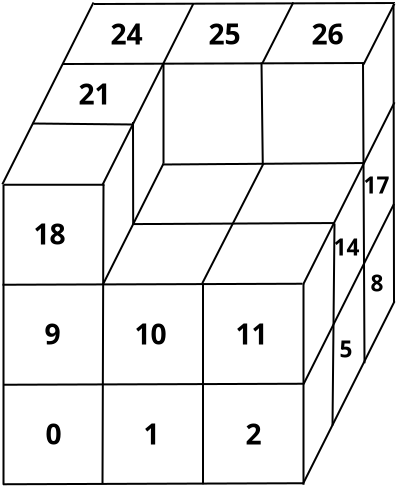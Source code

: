 <?xml version="1.0" encoding="UTF-8"?>
<dia:diagram xmlns:dia="http://www.lysator.liu.se/~alla/dia/">
  <dia:layer name="Background" visible="true" active="true">
    <dia:object type="Standard - Line" version="0" id="O0">
      <dia:attribute name="obj_pos">
        <dia:point val="15,20"/>
      </dia:attribute>
      <dia:attribute name="obj_bb">
        <dia:rectangle val="14.95,19.9;30.05,20.05"/>
      </dia:attribute>
      <dia:attribute name="conn_endpoints">
        <dia:point val="15,20"/>
        <dia:point val="30,19.95"/>
      </dia:attribute>
      <dia:attribute name="numcp">
        <dia:int val="1"/>
      </dia:attribute>
    </dia:object>
    <dia:object type="Standard - Line" version="0" id="O1">
      <dia:attribute name="obj_pos">
        <dia:point val="14.95,15.0"/>
      </dia:attribute>
      <dia:attribute name="obj_bb">
        <dia:rectangle val="14.9,14.9;30.0,15.05"/>
      </dia:attribute>
      <dia:attribute name="conn_endpoints">
        <dia:point val="14.95,15.0"/>
        <dia:point val="29.95,14.95"/>
      </dia:attribute>
      <dia:attribute name="numcp">
        <dia:int val="1"/>
      </dia:attribute>
    </dia:object>
    <dia:object type="Standard - Line" version="0" id="O2">
      <dia:attribute name="obj_pos">
        <dia:point val="14.975,24.975"/>
      </dia:attribute>
      <dia:attribute name="obj_bb">
        <dia:rectangle val="14.925,24.875;30.025,25.025"/>
      </dia:attribute>
      <dia:attribute name="conn_endpoints">
        <dia:point val="14.975,24.975"/>
        <dia:point val="29.975,24.925"/>
      </dia:attribute>
      <dia:attribute name="numcp">
        <dia:int val="1"/>
      </dia:attribute>
    </dia:object>
    <dia:object type="Standard - Line" version="0" id="O3">
      <dia:attribute name="obj_pos">
        <dia:point val="15,10"/>
      </dia:attribute>
      <dia:attribute name="obj_bb">
        <dia:rectangle val="14.95,9.95;15.05,25.05"/>
      </dia:attribute>
      <dia:attribute name="conn_endpoints">
        <dia:point val="15,10"/>
        <dia:point val="15,25"/>
      </dia:attribute>
      <dia:attribute name="numcp">
        <dia:int val="1"/>
      </dia:attribute>
    </dia:object>
    <dia:object type="Standard - Line" version="0" id="O4">
      <dia:attribute name="obj_pos">
        <dia:point val="20,10"/>
      </dia:attribute>
      <dia:attribute name="obj_bb">
        <dia:rectangle val="19.9,9.95;20.05,25.0"/>
      </dia:attribute>
      <dia:attribute name="conn_endpoints">
        <dia:point val="20,10"/>
        <dia:point val="19.95,24.95"/>
      </dia:attribute>
      <dia:attribute name="numcp">
        <dia:int val="1"/>
      </dia:attribute>
    </dia:object>
    <dia:object type="Standard - Line" version="0" id="O5">
      <dia:attribute name="obj_pos">
        <dia:point val="15,10"/>
      </dia:attribute>
      <dia:attribute name="obj_bb">
        <dia:rectangle val="14.95,9.95;20.1,10.05"/>
      </dia:attribute>
      <dia:attribute name="conn_endpoints">
        <dia:point val="15,10"/>
        <dia:point val="20.05,10"/>
      </dia:attribute>
      <dia:attribute name="numcp">
        <dia:int val="1"/>
      </dia:attribute>
    </dia:object>
    <dia:object type="Standard - Line" version="0" id="O6">
      <dia:attribute name="obj_pos">
        <dia:point val="30,14.95"/>
      </dia:attribute>
      <dia:attribute name="obj_bb">
        <dia:rectangle val="29.95,14.9;30.05,25.05"/>
      </dia:attribute>
      <dia:attribute name="conn_endpoints">
        <dia:point val="30,14.95"/>
        <dia:point val="30,25"/>
      </dia:attribute>
      <dia:attribute name="numcp">
        <dia:int val="1"/>
      </dia:attribute>
    </dia:object>
    <dia:object type="Standard - Line" version="0" id="O7">
      <dia:attribute name="obj_pos">
        <dia:point val="24.975,14.925"/>
      </dia:attribute>
      <dia:attribute name="obj_bb">
        <dia:rectangle val="24.925,14.875;25.025,25.025"/>
      </dia:attribute>
      <dia:attribute name="conn_endpoints">
        <dia:point val="24.975,14.925"/>
        <dia:point val="24.975,24.975"/>
      </dia:attribute>
      <dia:attribute name="numcp">
        <dia:int val="1"/>
      </dia:attribute>
    </dia:object>
    <dia:object type="Standard - Line" version="0" id="O8">
      <dia:attribute name="obj_pos">
        <dia:point val="34.5,0.988"/>
      </dia:attribute>
      <dia:attribute name="obj_bb">
        <dia:rectangle val="34.45,0.937;34.575,15.925"/>
      </dia:attribute>
      <dia:attribute name="conn_endpoints">
        <dia:point val="34.5,0.988"/>
        <dia:point val="34.525,15.875"/>
      </dia:attribute>
      <dia:attribute name="numcp">
        <dia:int val="1"/>
      </dia:attribute>
    </dia:object>
    <dia:object type="Standard - Line" version="0" id="O9">
      <dia:attribute name="obj_pos">
        <dia:point val="32.975,3.913"/>
      </dia:attribute>
      <dia:attribute name="obj_bb">
        <dia:rectangle val="32.925,3.862;33.1,18.975"/>
      </dia:attribute>
      <dia:attribute name="conn_endpoints">
        <dia:point val="32.975,3.913"/>
        <dia:point val="33.05,18.925"/>
      </dia:attribute>
      <dia:attribute name="numcp">
        <dia:int val="1"/>
      </dia:attribute>
    </dia:object>
    <dia:object type="Standard - Line" version="0" id="O10">
      <dia:attribute name="obj_pos">
        <dia:point val="14.942,9.98"/>
      </dia:attribute>
      <dia:attribute name="obj_bb">
        <dia:rectangle val="14.875,0.82;19.567,10.047"/>
      </dia:attribute>
      <dia:attribute name="conn_endpoints">
        <dia:point val="14.942,9.98"/>
        <dia:point val="19.5,0.887"/>
      </dia:attribute>
      <dia:attribute name="numcp">
        <dia:int val="1"/>
      </dia:attribute>
    </dia:object>
    <dia:object type="Standard - Line" version="0" id="O11">
      <dia:attribute name="obj_pos">
        <dia:point val="19.525,0.963"/>
      </dia:attribute>
      <dia:attribute name="obj_bb">
        <dia:rectangle val="19.475,0.863;34.575,1.013"/>
      </dia:attribute>
      <dia:attribute name="conn_endpoints">
        <dia:point val="19.525,0.963"/>
        <dia:point val="34.525,0.913"/>
      </dia:attribute>
      <dia:attribute name="numcp">
        <dia:int val="1"/>
      </dia:attribute>
    </dia:object>
    <dia:object type="Standard - Line" version="0" id="O12">
      <dia:attribute name="obj_pos">
        <dia:point val="17.975,3.963"/>
      </dia:attribute>
      <dia:attribute name="obj_bb">
        <dia:rectangle val="17.925,3.862;33.025,4.013"/>
      </dia:attribute>
      <dia:attribute name="conn_endpoints">
        <dia:point val="17.975,3.963"/>
        <dia:point val="32.975,3.913"/>
      </dia:attribute>
      <dia:attribute name="numcp">
        <dia:int val="1"/>
      </dia:attribute>
    </dia:object>
    <dia:object type="Standard - Line" version="0" id="O13">
      <dia:attribute name="obj_pos">
        <dia:point val="19.942,10.022"/>
      </dia:attribute>
      <dia:attribute name="obj_bb">
        <dia:rectangle val="19.875,0.863;24.567,10.089"/>
      </dia:attribute>
      <dia:attribute name="conn_endpoints">
        <dia:point val="19.942,10.022"/>
        <dia:point val="24.5,0.93"/>
      </dia:attribute>
      <dia:attribute name="numcp">
        <dia:int val="1"/>
      </dia:attribute>
    </dia:object>
    <dia:object type="Standard - Line" version="0" id="O14">
      <dia:attribute name="obj_pos">
        <dia:point val="29.992,14.972"/>
      </dia:attribute>
      <dia:attribute name="obj_bb">
        <dia:rectangle val="29.925,5.812;34.617,15.039"/>
      </dia:attribute>
      <dia:attribute name="conn_endpoints">
        <dia:point val="29.992,14.972"/>
        <dia:point val="34.55,5.88"/>
      </dia:attribute>
      <dia:attribute name="numcp">
        <dia:int val="1"/>
      </dia:attribute>
    </dia:object>
    <dia:object type="Standard - Line" version="0" id="O15">
      <dia:attribute name="obj_pos">
        <dia:point val="30,19.975"/>
      </dia:attribute>
      <dia:attribute name="obj_bb">
        <dia:rectangle val="29.933,10.887;34.592,20.042"/>
      </dia:attribute>
      <dia:attribute name="conn_endpoints">
        <dia:point val="30,19.975"/>
        <dia:point val="34.525,10.955"/>
      </dia:attribute>
      <dia:attribute name="numcp">
        <dia:int val="1"/>
      </dia:attribute>
      <dia:connections>
        <dia:connection handle="0" to="O6" connection="0"/>
      </dia:connections>
    </dia:object>
    <dia:object type="Standard - Line" version="0" id="O16">
      <dia:attribute name="obj_pos">
        <dia:point val="29.992,24.922"/>
      </dia:attribute>
      <dia:attribute name="obj_bb">
        <dia:rectangle val="29.925,15.762;34.617,24.989"/>
      </dia:attribute>
      <dia:attribute name="conn_endpoints">
        <dia:point val="29.992,24.922"/>
        <dia:point val="34.55,15.83"/>
      </dia:attribute>
      <dia:attribute name="numcp">
        <dia:int val="1"/>
      </dia:attribute>
    </dia:object>
    <dia:object type="Standard - Line" version="0" id="O17">
      <dia:attribute name="obj_pos">
        <dia:point val="24.942,14.922"/>
      </dia:attribute>
      <dia:attribute name="obj_bb">
        <dia:rectangle val="24.875,8.87;28.067,14.989"/>
      </dia:attribute>
      <dia:attribute name="conn_endpoints">
        <dia:point val="24.942,14.922"/>
        <dia:point val="28,8.938"/>
      </dia:attribute>
      <dia:attribute name="numcp">
        <dia:int val="1"/>
      </dia:attribute>
    </dia:object>
    <dia:object type="Standard - Line" version="0" id="O18">
      <dia:attribute name="obj_pos">
        <dia:point val="19.967,14.997"/>
      </dia:attribute>
      <dia:attribute name="obj_bb">
        <dia:rectangle val="19.9,8.87;23.067,15.064"/>
      </dia:attribute>
      <dia:attribute name="conn_endpoints">
        <dia:point val="19.967,14.997"/>
        <dia:point val="23,8.938"/>
      </dia:attribute>
      <dia:attribute name="numcp">
        <dia:int val="1"/>
      </dia:attribute>
    </dia:object>
    <dia:object type="Standard - Line" version="0" id="O19">
      <dia:attribute name="obj_pos">
        <dia:point val="21.484,11.967"/>
      </dia:attribute>
      <dia:attribute name="obj_bb">
        <dia:rectangle val="21.433,11.862;31.525,12.017"/>
      </dia:attribute>
      <dia:attribute name="conn_endpoints">
        <dia:point val="21.484,11.967"/>
        <dia:point val="31.475,11.913"/>
      </dia:attribute>
      <dia:attribute name="numcp">
        <dia:int val="1"/>
      </dia:attribute>
      <dia:connections>
        <dia:connection handle="0" to="O18" connection="0"/>
      </dia:connections>
    </dia:object>
    <dia:object type="Standard - Line" version="0" id="O20">
      <dia:attribute name="obj_pos">
        <dia:point val="22.95,8.988"/>
      </dia:attribute>
      <dia:attribute name="obj_bb">
        <dia:rectangle val="22.9,8.862;33.026,9.038"/>
      </dia:attribute>
      <dia:attribute name="conn_endpoints">
        <dia:point val="22.95,8.988"/>
        <dia:point val="32.975,8.913"/>
      </dia:attribute>
      <dia:attribute name="numcp">
        <dia:int val="1"/>
      </dia:attribute>
    </dia:object>
    <dia:object type="Standard - Line" version="0" id="O21">
      <dia:attribute name="obj_pos">
        <dia:point val="23,3.938"/>
      </dia:attribute>
      <dia:attribute name="obj_bb">
        <dia:rectangle val="22.95,3.888;23.05,8.988"/>
      </dia:attribute>
      <dia:attribute name="conn_endpoints">
        <dia:point val="23,3.938"/>
        <dia:point val="23,8.938"/>
      </dia:attribute>
      <dia:attribute name="numcp">
        <dia:int val="1"/>
      </dia:attribute>
    </dia:object>
    <dia:object type="Standard - Line" version="0" id="O22">
      <dia:attribute name="obj_pos">
        <dia:point val="21.475,6.862"/>
      </dia:attribute>
      <dia:attribute name="obj_bb">
        <dia:rectangle val="21.425,6.812;21.534,12.017"/>
      </dia:attribute>
      <dia:attribute name="conn_endpoints">
        <dia:point val="21.475,6.862"/>
        <dia:point val="21.484,11.967"/>
      </dia:attribute>
      <dia:attribute name="numcp">
        <dia:int val="1"/>
      </dia:attribute>
      <dia:connections>
        <dia:connection handle="1" to="O18" connection="0"/>
      </dia:connections>
    </dia:object>
    <dia:object type="Standard - Line" version="0" id="O23">
      <dia:attribute name="obj_pos">
        <dia:point val="27.9,3.888"/>
      </dia:attribute>
      <dia:attribute name="obj_bb">
        <dia:rectangle val="27.849,3.837;28.013,9.001"/>
      </dia:attribute>
      <dia:attribute name="conn_endpoints">
        <dia:point val="27.9,3.888"/>
        <dia:point val="27.963,8.95"/>
      </dia:attribute>
      <dia:attribute name="numcp">
        <dia:int val="1"/>
      </dia:attribute>
      <dia:connections>
        <dia:connection handle="1" to="O20" connection="0"/>
      </dia:connections>
    </dia:object>
    <dia:object type="Standard - Line" version="0" id="O24">
      <dia:attribute name="obj_pos">
        <dia:point val="33,3.987"/>
      </dia:attribute>
      <dia:attribute name="obj_bb">
        <dia:rectangle val="32.933,0.87;34.617,4.055"/>
      </dia:attribute>
      <dia:attribute name="conn_endpoints">
        <dia:point val="33,3.987"/>
        <dia:point val="34.55,0.938"/>
      </dia:attribute>
      <dia:attribute name="numcp">
        <dia:int val="1"/>
      </dia:attribute>
    </dia:object>
    <dia:object type="Standard - Line" version="0" id="O25">
      <dia:attribute name="obj_pos">
        <dia:point val="27.942,3.93"/>
      </dia:attribute>
      <dia:attribute name="obj_bb">
        <dia:rectangle val="27.875,0.812;29.559,3.997"/>
      </dia:attribute>
      <dia:attribute name="conn_endpoints">
        <dia:point val="27.942,3.93"/>
        <dia:point val="29.492,0.88"/>
      </dia:attribute>
      <dia:attribute name="numcp">
        <dia:int val="1"/>
      </dia:attribute>
    </dia:object>
    <dia:object type="Standard - Line" version="0" id="O26">
      <dia:attribute name="obj_pos">
        <dia:point val="16.45,6.938"/>
      </dia:attribute>
      <dia:attribute name="obj_bb">
        <dia:rectangle val="16.399,6.887;21.5,7.038"/>
      </dia:attribute>
      <dia:attribute name="conn_endpoints">
        <dia:point val="16.45,6.938"/>
        <dia:point val="21.45,6.987"/>
      </dia:attribute>
      <dia:attribute name="numcp">
        <dia:int val="1"/>
      </dia:attribute>
    </dia:object>
    <dia:object type="Standard - Line" version="0" id="O27">
      <dia:attribute name="obj_pos">
        <dia:point val="31.55,11.938"/>
      </dia:attribute>
      <dia:attribute name="obj_bb">
        <dia:rectangle val="31.399,11.887;31.601,22.088"/>
      </dia:attribute>
      <dia:attribute name="conn_endpoints">
        <dia:point val="31.55,11.938"/>
        <dia:point val="31.45,22.038"/>
      </dia:attribute>
      <dia:attribute name="numcp">
        <dia:int val="1"/>
      </dia:attribute>
    </dia:object>
    <dia:object type="Standard - Text" version="1" id="O28">
      <dia:attribute name="obj_pos">
        <dia:point val="17.1,22.988"/>
      </dia:attribute>
      <dia:attribute name="obj_bb">
        <dia:rectangle val="17.1,21.677;18.082,23.323"/>
      </dia:attribute>
      <dia:attribute name="text">
        <dia:composite type="text">
          <dia:attribute name="string">
            <dia:string>#0#</dia:string>
          </dia:attribute>
          <dia:attribute name="font">
            <dia:font family="sans" style="80" name="Helvetica-Bold"/>
          </dia:attribute>
          <dia:attribute name="height">
            <dia:real val="1.764"/>
          </dia:attribute>
          <dia:attribute name="pos">
            <dia:point val="17.1,22.988"/>
          </dia:attribute>
          <dia:attribute name="color">
            <dia:color val="#000000"/>
          </dia:attribute>
          <dia:attribute name="alignment">
            <dia:enum val="0"/>
          </dia:attribute>
        </dia:composite>
      </dia:attribute>
      <dia:attribute name="valign">
        <dia:enum val="3"/>
      </dia:attribute>
    </dia:object>
    <dia:object type="Standard - Text" version="1" id="O29">
      <dia:attribute name="obj_pos">
        <dia:point val="22,22.988"/>
      </dia:attribute>
      <dia:attribute name="obj_bb">
        <dia:rectangle val="22,21.677;22.983,23.323"/>
      </dia:attribute>
      <dia:attribute name="text">
        <dia:composite type="text">
          <dia:attribute name="string">
            <dia:string>#1#</dia:string>
          </dia:attribute>
          <dia:attribute name="font">
            <dia:font family="sans" style="80" name="Helvetica-Bold"/>
          </dia:attribute>
          <dia:attribute name="height">
            <dia:real val="1.764"/>
          </dia:attribute>
          <dia:attribute name="pos">
            <dia:point val="22,22.988"/>
          </dia:attribute>
          <dia:attribute name="color">
            <dia:color val="#000000"/>
          </dia:attribute>
          <dia:attribute name="alignment">
            <dia:enum val="0"/>
          </dia:attribute>
        </dia:composite>
      </dia:attribute>
      <dia:attribute name="valign">
        <dia:enum val="3"/>
      </dia:attribute>
    </dia:object>
    <dia:object type="Standard - Text" version="1" id="O30">
      <dia:attribute name="obj_pos">
        <dia:point val="27.1,22.988"/>
      </dia:attribute>
      <dia:attribute name="obj_bb">
        <dia:rectangle val="27.1,21.677;28.082,23.323"/>
      </dia:attribute>
      <dia:attribute name="text">
        <dia:composite type="text">
          <dia:attribute name="string">
            <dia:string>#2#</dia:string>
          </dia:attribute>
          <dia:attribute name="font">
            <dia:font family="sans" style="80" name="Helvetica-Bold"/>
          </dia:attribute>
          <dia:attribute name="height">
            <dia:real val="1.764"/>
          </dia:attribute>
          <dia:attribute name="pos">
            <dia:point val="27.1,22.988"/>
          </dia:attribute>
          <dia:attribute name="color">
            <dia:color val="#000000"/>
          </dia:attribute>
          <dia:attribute name="alignment">
            <dia:enum val="0"/>
          </dia:attribute>
        </dia:composite>
      </dia:attribute>
      <dia:attribute name="valign">
        <dia:enum val="3"/>
      </dia:attribute>
    </dia:object>
    <dia:object type="Standard - Text" version="1" id="O31">
      <dia:attribute name="obj_pos">
        <dia:point val="17.05,17.988"/>
      </dia:attribute>
      <dia:attribute name="obj_bb">
        <dia:rectangle val="17.05,16.677;18.032,18.323"/>
      </dia:attribute>
      <dia:attribute name="text">
        <dia:composite type="text">
          <dia:attribute name="string">
            <dia:string>#9#</dia:string>
          </dia:attribute>
          <dia:attribute name="font">
            <dia:font family="sans" style="80" name="Helvetica-Bold"/>
          </dia:attribute>
          <dia:attribute name="height">
            <dia:real val="1.764"/>
          </dia:attribute>
          <dia:attribute name="pos">
            <dia:point val="17.05,17.988"/>
          </dia:attribute>
          <dia:attribute name="color">
            <dia:color val="#000000"/>
          </dia:attribute>
          <dia:attribute name="alignment">
            <dia:enum val="0"/>
          </dia:attribute>
        </dia:composite>
      </dia:attribute>
      <dia:attribute name="valign">
        <dia:enum val="3"/>
      </dia:attribute>
    </dia:object>
    <dia:object type="Standard - Text" version="1" id="O32">
      <dia:attribute name="obj_pos">
        <dia:point val="31.8,18.637"/>
      </dia:attribute>
      <dia:attribute name="obj_bb">
        <dia:rectangle val="31.8,17.587;32.585,18.905"/>
      </dia:attribute>
      <dia:attribute name="text">
        <dia:composite type="text">
          <dia:attribute name="string">
            <dia:string>#5#</dia:string>
          </dia:attribute>
          <dia:attribute name="font">
            <dia:font family="sans" style="80" name="Helvetica-Bold"/>
          </dia:attribute>
          <dia:attribute name="height">
            <dia:real val="1.411"/>
          </dia:attribute>
          <dia:attribute name="pos">
            <dia:point val="31.8,18.637"/>
          </dia:attribute>
          <dia:attribute name="color">
            <dia:color val="#000000"/>
          </dia:attribute>
          <dia:attribute name="alignment">
            <dia:enum val="0"/>
          </dia:attribute>
        </dia:composite>
      </dia:attribute>
      <dia:attribute name="valign">
        <dia:enum val="3"/>
      </dia:attribute>
    </dia:object>
    <dia:object type="Standard - Text" version="1" id="O33">
      <dia:attribute name="obj_pos">
        <dia:point val="33.35,15.338"/>
      </dia:attribute>
      <dia:attribute name="obj_bb">
        <dia:rectangle val="33.35,14.287;34.135,15.605"/>
      </dia:attribute>
      <dia:attribute name="text">
        <dia:composite type="text">
          <dia:attribute name="string">
            <dia:string>#8#</dia:string>
          </dia:attribute>
          <dia:attribute name="font">
            <dia:font family="sans" style="80" name="Helvetica-Bold"/>
          </dia:attribute>
          <dia:attribute name="height">
            <dia:real val="1.411"/>
          </dia:attribute>
          <dia:attribute name="pos">
            <dia:point val="33.35,15.338"/>
          </dia:attribute>
          <dia:attribute name="color">
            <dia:color val="#000000"/>
          </dia:attribute>
          <dia:attribute name="alignment">
            <dia:enum val="0"/>
          </dia:attribute>
        </dia:composite>
      </dia:attribute>
      <dia:attribute name="valign">
        <dia:enum val="3"/>
      </dia:attribute>
    </dia:object>
    <dia:object type="Standard - Text" version="1" id="O34">
      <dia:attribute name="obj_pos">
        <dia:point val="31.5,13.537"/>
      </dia:attribute>
      <dia:attribute name="obj_bb">
        <dia:rectangle val="31.5,12.488;33.07,13.805"/>
      </dia:attribute>
      <dia:attribute name="text">
        <dia:composite type="text">
          <dia:attribute name="string">
            <dia:string>#14#</dia:string>
          </dia:attribute>
          <dia:attribute name="font">
            <dia:font family="sans" style="80" name="Helvetica-Bold"/>
          </dia:attribute>
          <dia:attribute name="height">
            <dia:real val="1.411"/>
          </dia:attribute>
          <dia:attribute name="pos">
            <dia:point val="31.5,13.537"/>
          </dia:attribute>
          <dia:attribute name="color">
            <dia:color val="#000000"/>
          </dia:attribute>
          <dia:attribute name="alignment">
            <dia:enum val="0"/>
          </dia:attribute>
        </dia:composite>
      </dia:attribute>
      <dia:attribute name="valign">
        <dia:enum val="3"/>
      </dia:attribute>
    </dia:object>
    <dia:object type="Standard - Text" version="1" id="O35">
      <dia:attribute name="obj_pos">
        <dia:point val="33,10.438"/>
      </dia:attribute>
      <dia:attribute name="obj_bb">
        <dia:rectangle val="33,9.387;34.57,10.705"/>
      </dia:attribute>
      <dia:attribute name="text">
        <dia:composite type="text">
          <dia:attribute name="string">
            <dia:string>#17#</dia:string>
          </dia:attribute>
          <dia:attribute name="font">
            <dia:font family="sans" style="80" name="Helvetica-Bold"/>
          </dia:attribute>
          <dia:attribute name="height">
            <dia:real val="1.411"/>
          </dia:attribute>
          <dia:attribute name="pos">
            <dia:point val="33,10.438"/>
          </dia:attribute>
          <dia:attribute name="color">
            <dia:color val="#000000"/>
          </dia:attribute>
          <dia:attribute name="alignment">
            <dia:enum val="0"/>
          </dia:attribute>
        </dia:composite>
      </dia:attribute>
      <dia:attribute name="valign">
        <dia:enum val="3"/>
      </dia:attribute>
    </dia:object>
    <dia:object type="Standard - Text" version="1" id="O36">
      <dia:attribute name="obj_pos">
        <dia:point val="21.55,17.988"/>
      </dia:attribute>
      <dia:attribute name="obj_bb">
        <dia:rectangle val="21.55,16.677;23.515,18.323"/>
      </dia:attribute>
      <dia:attribute name="text">
        <dia:composite type="text">
          <dia:attribute name="string">
            <dia:string>#10#</dia:string>
          </dia:attribute>
          <dia:attribute name="font">
            <dia:font family="sans" style="80" name="Helvetica-Bold"/>
          </dia:attribute>
          <dia:attribute name="height">
            <dia:real val="1.764"/>
          </dia:attribute>
          <dia:attribute name="pos">
            <dia:point val="21.55,17.988"/>
          </dia:attribute>
          <dia:attribute name="color">
            <dia:color val="#000000"/>
          </dia:attribute>
          <dia:attribute name="alignment">
            <dia:enum val="0"/>
          </dia:attribute>
        </dia:composite>
      </dia:attribute>
      <dia:attribute name="valign">
        <dia:enum val="3"/>
      </dia:attribute>
    </dia:object>
    <dia:object type="Standard - Text" version="1" id="O37">
      <dia:attribute name="obj_pos">
        <dia:point val="26.6,17.988"/>
      </dia:attribute>
      <dia:attribute name="obj_bb">
        <dia:rectangle val="26.6,16.677;28.565,18.323"/>
      </dia:attribute>
      <dia:attribute name="text">
        <dia:composite type="text">
          <dia:attribute name="string">
            <dia:string>#11#</dia:string>
          </dia:attribute>
          <dia:attribute name="font">
            <dia:font family="sans" style="80" name="Helvetica-Bold"/>
          </dia:attribute>
          <dia:attribute name="height">
            <dia:real val="1.764"/>
          </dia:attribute>
          <dia:attribute name="pos">
            <dia:point val="26.6,17.988"/>
          </dia:attribute>
          <dia:attribute name="color">
            <dia:color val="#000000"/>
          </dia:attribute>
          <dia:attribute name="alignment">
            <dia:enum val="0"/>
          </dia:attribute>
        </dia:composite>
      </dia:attribute>
      <dia:attribute name="valign">
        <dia:enum val="3"/>
      </dia:attribute>
    </dia:object>
    <dia:object type="Standard - Text" version="1" id="O38">
      <dia:attribute name="obj_pos">
        <dia:point val="16.5,12.988"/>
      </dia:attribute>
      <dia:attribute name="obj_bb">
        <dia:rectangle val="16.5,11.678;18.465,13.322"/>
      </dia:attribute>
      <dia:attribute name="text">
        <dia:composite type="text">
          <dia:attribute name="string">
            <dia:string>#18#</dia:string>
          </dia:attribute>
          <dia:attribute name="font">
            <dia:font family="sans" style="80" name="Helvetica-Bold"/>
          </dia:attribute>
          <dia:attribute name="height">
            <dia:real val="1.764"/>
          </dia:attribute>
          <dia:attribute name="pos">
            <dia:point val="16.5,12.988"/>
          </dia:attribute>
          <dia:attribute name="color">
            <dia:color val="#000000"/>
          </dia:attribute>
          <dia:attribute name="alignment">
            <dia:enum val="0"/>
          </dia:attribute>
        </dia:composite>
      </dia:attribute>
      <dia:attribute name="valign">
        <dia:enum val="3"/>
      </dia:attribute>
    </dia:object>
    <dia:object type="Standard - Text" version="1" id="O39">
      <dia:attribute name="obj_pos">
        <dia:point val="18.75,5.987"/>
      </dia:attribute>
      <dia:attribute name="obj_bb">
        <dia:rectangle val="18.75,4.678;20.715,6.322"/>
      </dia:attribute>
      <dia:attribute name="text">
        <dia:composite type="text">
          <dia:attribute name="string">
            <dia:string>#21#</dia:string>
          </dia:attribute>
          <dia:attribute name="font">
            <dia:font family="sans" style="80" name="Helvetica-Bold"/>
          </dia:attribute>
          <dia:attribute name="height">
            <dia:real val="1.764"/>
          </dia:attribute>
          <dia:attribute name="pos">
            <dia:point val="18.75,5.987"/>
          </dia:attribute>
          <dia:attribute name="color">
            <dia:color val="#000000"/>
          </dia:attribute>
          <dia:attribute name="alignment">
            <dia:enum val="0"/>
          </dia:attribute>
        </dia:composite>
      </dia:attribute>
      <dia:attribute name="valign">
        <dia:enum val="3"/>
      </dia:attribute>
    </dia:object>
    <dia:object type="Standard - Text" version="1" id="O40">
      <dia:attribute name="obj_pos">
        <dia:point val="20.35,2.987"/>
      </dia:attribute>
      <dia:attribute name="obj_bb">
        <dia:rectangle val="20.35,1.677;22.315,3.322"/>
      </dia:attribute>
      <dia:attribute name="text">
        <dia:composite type="text">
          <dia:attribute name="string">
            <dia:string>#24#</dia:string>
          </dia:attribute>
          <dia:attribute name="font">
            <dia:font family="sans" style="80" name="Helvetica-Bold"/>
          </dia:attribute>
          <dia:attribute name="height">
            <dia:real val="1.764"/>
          </dia:attribute>
          <dia:attribute name="pos">
            <dia:point val="20.35,2.987"/>
          </dia:attribute>
          <dia:attribute name="color">
            <dia:color val="#000000"/>
          </dia:attribute>
          <dia:attribute name="alignment">
            <dia:enum val="0"/>
          </dia:attribute>
        </dia:composite>
      </dia:attribute>
      <dia:attribute name="valign">
        <dia:enum val="3"/>
      </dia:attribute>
    </dia:object>
    <dia:object type="Standard - Text" version="1" id="O41">
      <dia:attribute name="obj_pos">
        <dia:point val="25.25,2.987"/>
      </dia:attribute>
      <dia:attribute name="obj_bb">
        <dia:rectangle val="25.25,1.677;27.215,3.322"/>
      </dia:attribute>
      <dia:attribute name="text">
        <dia:composite type="text">
          <dia:attribute name="string">
            <dia:string>#25#</dia:string>
          </dia:attribute>
          <dia:attribute name="font">
            <dia:font family="sans" style="80" name="Helvetica-Bold"/>
          </dia:attribute>
          <dia:attribute name="height">
            <dia:real val="1.764"/>
          </dia:attribute>
          <dia:attribute name="pos">
            <dia:point val="25.25,2.987"/>
          </dia:attribute>
          <dia:attribute name="color">
            <dia:color val="#000000"/>
          </dia:attribute>
          <dia:attribute name="alignment">
            <dia:enum val="0"/>
          </dia:attribute>
        </dia:composite>
      </dia:attribute>
      <dia:attribute name="valign">
        <dia:enum val="3"/>
      </dia:attribute>
    </dia:object>
    <dia:object type="Standard - Text" version="1" id="O42">
      <dia:attribute name="obj_pos">
        <dia:point val="30.4,2.987"/>
      </dia:attribute>
      <dia:attribute name="obj_bb">
        <dia:rectangle val="30.4,1.677;32.365,3.322"/>
      </dia:attribute>
      <dia:attribute name="text">
        <dia:composite type="text">
          <dia:attribute name="string">
            <dia:string>#26#</dia:string>
          </dia:attribute>
          <dia:attribute name="font">
            <dia:font family="sans" style="80" name="Helvetica-Bold"/>
          </dia:attribute>
          <dia:attribute name="height">
            <dia:real val="1.764"/>
          </dia:attribute>
          <dia:attribute name="pos">
            <dia:point val="30.4,2.987"/>
          </dia:attribute>
          <dia:attribute name="color">
            <dia:color val="#000000"/>
          </dia:attribute>
          <dia:attribute name="alignment">
            <dia:enum val="0"/>
          </dia:attribute>
        </dia:composite>
      </dia:attribute>
      <dia:attribute name="valign">
        <dia:enum val="3"/>
      </dia:attribute>
    </dia:object>
  </dia:layer>
</dia:diagram>
